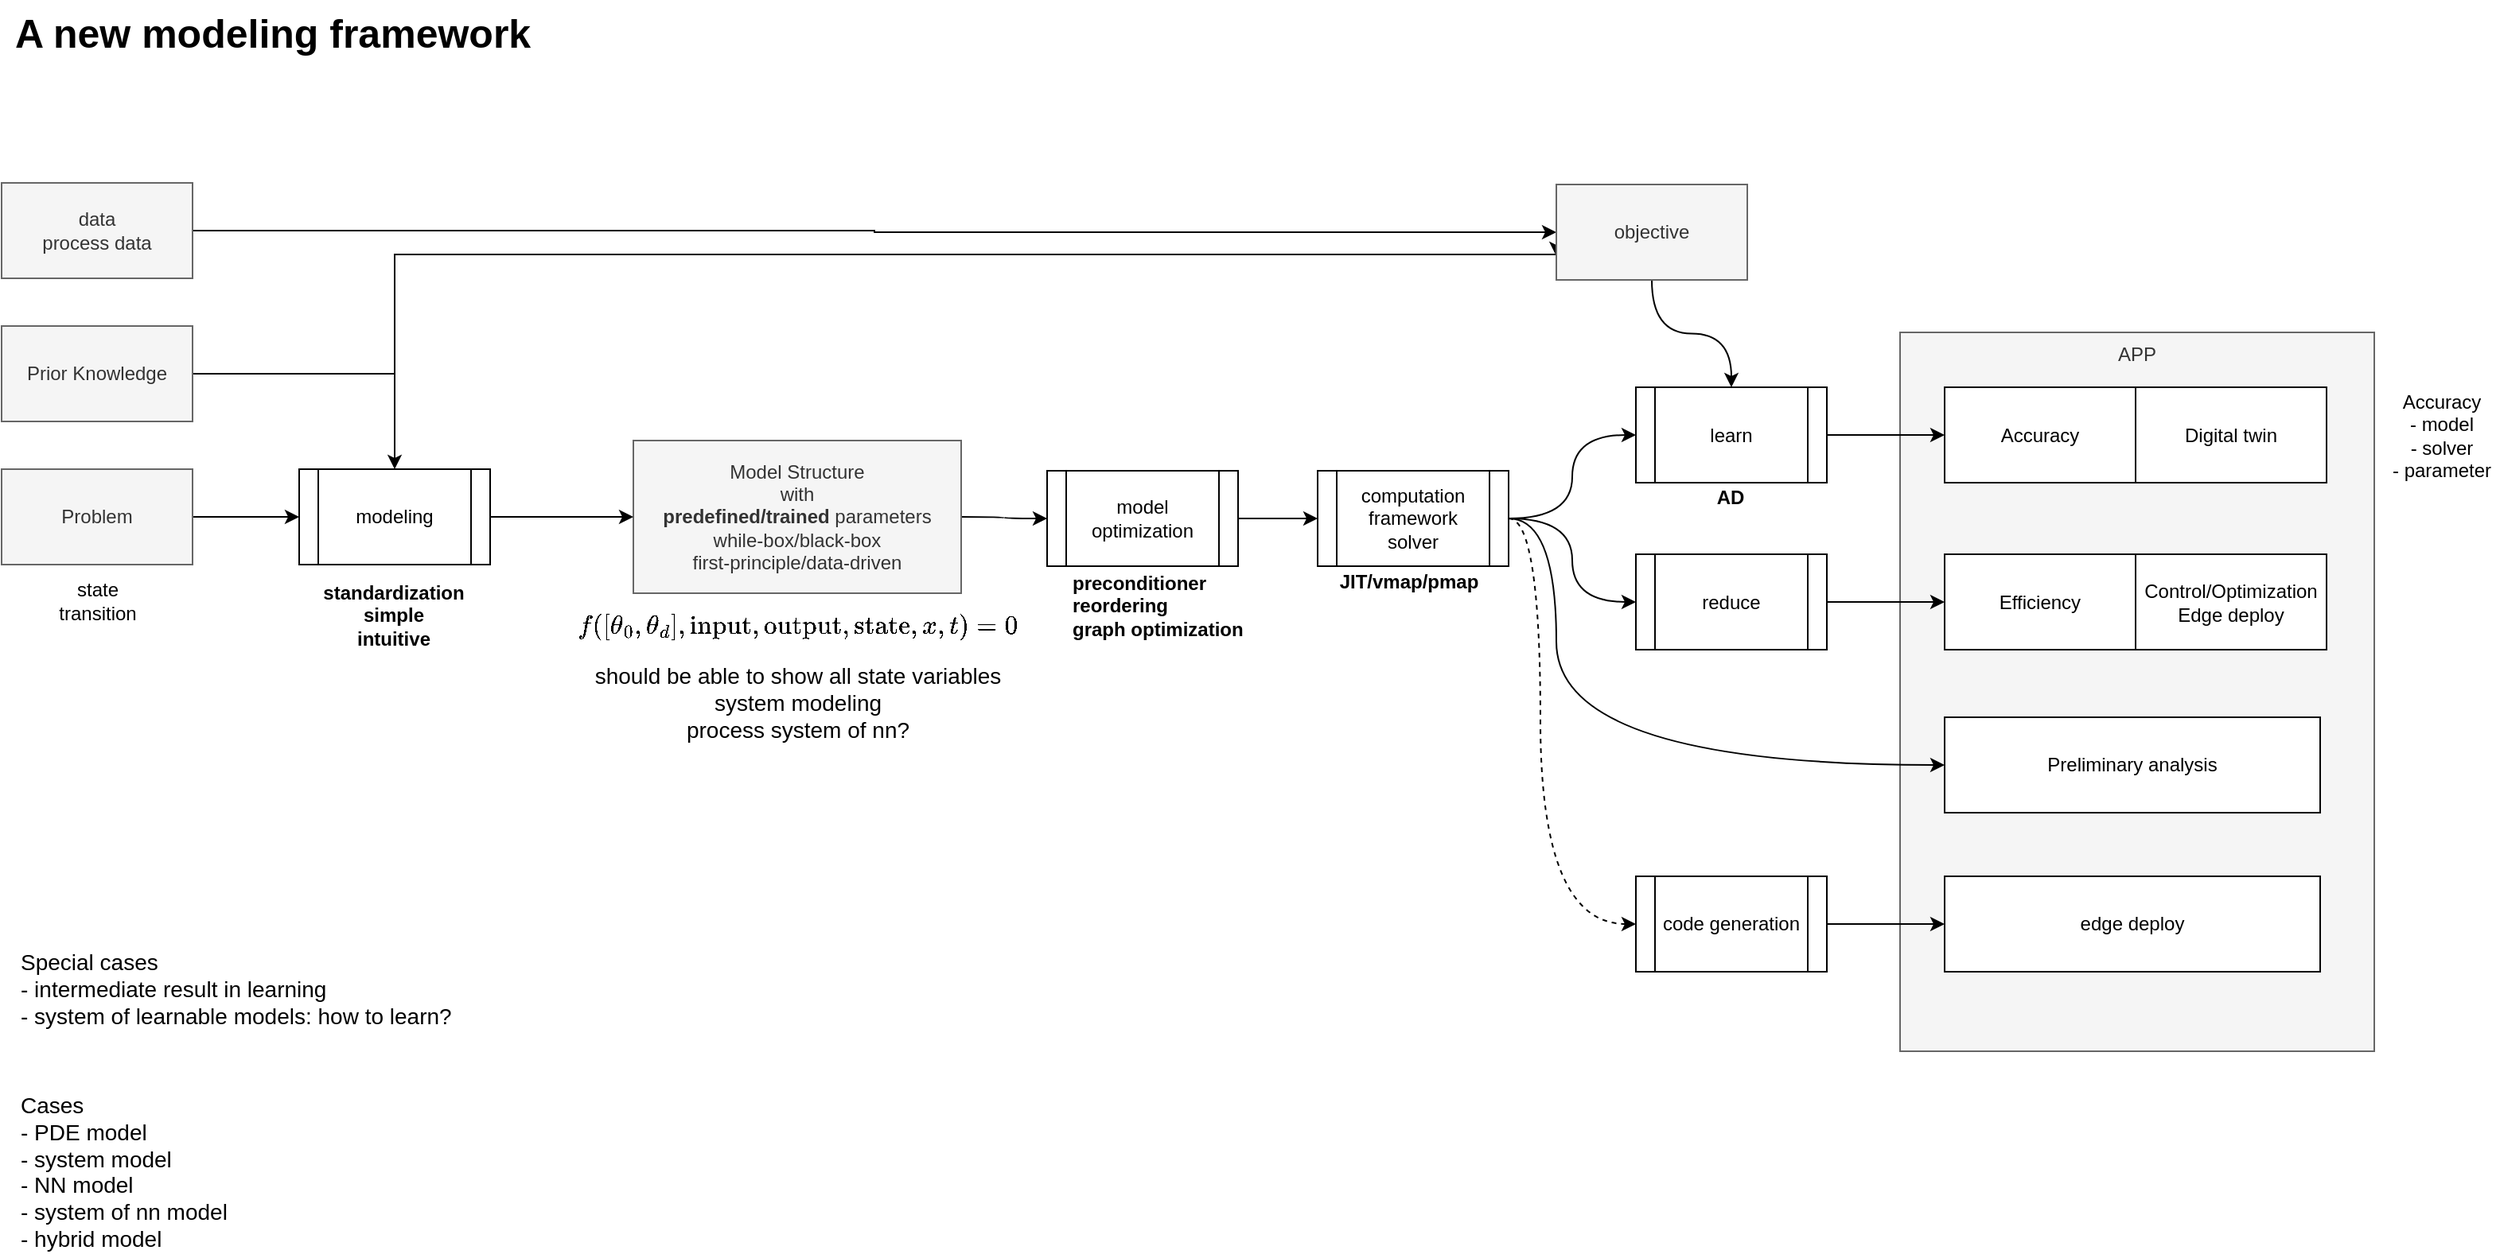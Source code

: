 <mxfile version="20.0.1" type="github">
  <diagram id="WX_kT3aoNidh6nuhI1xW" name="Page-1">
    <mxGraphModel dx="1455" dy="1394" grid="1" gridSize="10" guides="1" tooltips="1" connect="1" arrows="1" fold="1" page="0" pageScale="1" pageWidth="827" pageHeight="1169" math="1" shadow="0">
      <root>
        <mxCell id="0" />
        <mxCell id="1" parent="0" />
        <mxCell id="wcZV9fzcy_JCORuPqOIP-28" value="APP" style="rounded=0;whiteSpace=wrap;html=1;fontSize=12;verticalAlign=top;fillColor=#f5f5f5;fontColor=#333333;strokeColor=#666666;" vertex="1" parent="1">
          <mxGeometry x="1306" y="159" width="298" height="452" as="geometry" />
        </mxCell>
        <mxCell id="wcZV9fzcy_JCORuPqOIP-3" value="" style="edgeStyle=orthogonalEdgeStyle;rounded=0;orthogonalLoop=1;jettySize=auto;html=1;" edge="1" parent="1" source="wcZV9fzcy_JCORuPqOIP-1">
          <mxGeometry relative="1" as="geometry">
            <mxPoint x="300" y="275" as="targetPoint" />
          </mxGeometry>
        </mxCell>
        <mxCell id="wcZV9fzcy_JCORuPqOIP-1" value="Problem" style="rounded=0;whiteSpace=wrap;html=1;fillColor=#f5f5f5;fontColor=#333333;strokeColor=#666666;" vertex="1" parent="1">
          <mxGeometry x="113" y="245" width="120" height="60" as="geometry" />
        </mxCell>
        <mxCell id="wcZV9fzcy_JCORuPqOIP-89" value="" style="edgeStyle=orthogonalEdgeStyle;curved=1;rounded=0;orthogonalLoop=1;jettySize=auto;html=1;fontSize=12;fontColor=#000000;elbow=vertical;" edge="1" parent="1" source="wcZV9fzcy_JCORuPqOIP-2" target="wcZV9fzcy_JCORuPqOIP-87">
          <mxGeometry relative="1" as="geometry" />
        </mxCell>
        <mxCell id="wcZV9fzcy_JCORuPqOIP-2" value="Model Structure&lt;br&gt;with&lt;br&gt;&lt;b&gt;predefined/trained&lt;/b&gt; parameters&lt;br&gt;while-box/black-box&lt;br&gt;first-principle/data-driven" style="rounded=0;whiteSpace=wrap;html=1;fillColor=#f5f5f5;fontColor=#333333;strokeColor=#666666;" vertex="1" parent="1">
          <mxGeometry x="510" y="227" width="206" height="96" as="geometry" />
        </mxCell>
        <mxCell id="wcZV9fzcy_JCORuPqOIP-6" value="&lt;font style=&quot;font-size: 14px;&quot;&gt;`f([\theta_0, \theta_d], \text{input}, \text{output}, \text{state}, x, t) = 0`&lt;/font&gt;" style="text;html=1;align=center;verticalAlign=middle;resizable=0;points=[];autosize=1;strokeColor=none;fillColor=none;fontSize=20;" vertex="1" parent="1">
          <mxGeometry x="393" y="326" width="440" height="30" as="geometry" />
        </mxCell>
        <mxCell id="wcZV9fzcy_JCORuPqOIP-8" value="state&lt;br&gt;transition" style="text;html=1;align=center;verticalAlign=middle;resizable=0;points=[];autosize=1;strokeColor=none;fillColor=none;fontSize=12;" vertex="1" parent="1">
          <mxGeometry x="143.5" y="311.5" width="59" height="32" as="geometry" />
        </mxCell>
        <mxCell id="wcZV9fzcy_JCORuPqOIP-18" style="edgeStyle=orthogonalEdgeStyle;rounded=0;orthogonalLoop=1;jettySize=auto;html=1;fontSize=12;entryX=0.5;entryY=0;entryDx=0;entryDy=0;" edge="1" parent="1" source="wcZV9fzcy_JCORuPqOIP-17" target="wcZV9fzcy_JCORuPqOIP-62">
          <mxGeometry relative="1" as="geometry">
            <mxPoint x="369" y="259.143" as="targetPoint" />
          </mxGeometry>
        </mxCell>
        <mxCell id="wcZV9fzcy_JCORuPqOIP-37" style="edgeStyle=orthogonalEdgeStyle;rounded=0;orthogonalLoop=1;jettySize=auto;html=1;entryX=0;entryY=0.75;entryDx=0;entryDy=0;fontSize=12;" edge="1" parent="1" source="wcZV9fzcy_JCORuPqOIP-17" target="wcZV9fzcy_JCORuPqOIP-35">
          <mxGeometry relative="1" as="geometry">
            <Array as="points">
              <mxPoint x="360" y="185" />
              <mxPoint x="360" y="110" />
            </Array>
          </mxGeometry>
        </mxCell>
        <mxCell id="wcZV9fzcy_JCORuPqOIP-17" value="Prior Knowledge" style="rounded=0;whiteSpace=wrap;html=1;fillColor=#f5f5f5;fontColor=#333333;strokeColor=#666666;" vertex="1" parent="1">
          <mxGeometry x="113" y="155" width="120" height="60" as="geometry" />
        </mxCell>
        <mxCell id="wcZV9fzcy_JCORuPqOIP-19" value="Accuracy" style="rounded=0;whiteSpace=wrap;html=1;" vertex="1" parent="1">
          <mxGeometry x="1334" y="193.5" width="120" height="60" as="geometry" />
        </mxCell>
        <mxCell id="wcZV9fzcy_JCORuPqOIP-22" value="Efficiency" style="rounded=0;whiteSpace=wrap;html=1;" vertex="1" parent="1">
          <mxGeometry x="1334" y="298.5" width="120" height="60" as="geometry" />
        </mxCell>
        <mxCell id="wcZV9fzcy_JCORuPqOIP-29" value="Digital twin" style="rounded=0;whiteSpace=wrap;html=1;" vertex="1" parent="1">
          <mxGeometry x="1454" y="193.5" width="120" height="60" as="geometry" />
        </mxCell>
        <mxCell id="wcZV9fzcy_JCORuPqOIP-30" value="Control/Optimization&lt;br&gt;Edge deploy" style="rounded=0;whiteSpace=wrap;html=1;" vertex="1" parent="1">
          <mxGeometry x="1454" y="298.5" width="120" height="60" as="geometry" />
        </mxCell>
        <mxCell id="wcZV9fzcy_JCORuPqOIP-32" value="Accuracy&lt;br&gt;- model&lt;br&gt;- solver&lt;br&gt;- parameter" style="text;html=1;align=center;verticalAlign=middle;resizable=0;points=[];autosize=1;strokeColor=none;fillColor=none;fontSize=12;" vertex="1" parent="1">
          <mxGeometry x="1610" y="193.5" width="72" height="60" as="geometry" />
        </mxCell>
        <mxCell id="wcZV9fzcy_JCORuPqOIP-36" value="" style="edgeStyle=orthogonalEdgeStyle;rounded=0;orthogonalLoop=1;jettySize=auto;html=1;fontSize=12;" edge="1" parent="1" source="wcZV9fzcy_JCORuPqOIP-34" target="wcZV9fzcy_JCORuPqOIP-35">
          <mxGeometry relative="1" as="geometry" />
        </mxCell>
        <mxCell id="wcZV9fzcy_JCORuPqOIP-34" value="data&lt;br&gt;process data" style="rounded=0;whiteSpace=wrap;html=1;fillColor=#f5f5f5;fontColor=#333333;strokeColor=#666666;" vertex="1" parent="1">
          <mxGeometry x="113" y="65" width="120" height="60" as="geometry" />
        </mxCell>
        <mxCell id="wcZV9fzcy_JCORuPqOIP-79" value="" style="edgeStyle=orthogonalEdgeStyle;curved=1;rounded=0;orthogonalLoop=1;jettySize=auto;html=1;fontSize=12;fontColor=#000000;elbow=vertical;" edge="1" parent="1" source="wcZV9fzcy_JCORuPqOIP-35" target="wcZV9fzcy_JCORuPqOIP-68">
          <mxGeometry relative="1" as="geometry" />
        </mxCell>
        <mxCell id="wcZV9fzcy_JCORuPqOIP-35" value="objective" style="rounded=0;whiteSpace=wrap;html=1;fillColor=#f5f5f5;fontColor=#333333;strokeColor=#666666;" vertex="1" parent="1">
          <mxGeometry x="1090" y="66" width="120" height="60" as="geometry" />
        </mxCell>
        <mxCell id="wcZV9fzcy_JCORuPqOIP-51" value="Preliminary analysis" style="rounded=0;whiteSpace=wrap;html=1;" vertex="1" parent="1">
          <mxGeometry x="1334" y="401" width="236" height="60" as="geometry" />
        </mxCell>
        <mxCell id="wcZV9fzcy_JCORuPqOIP-56" value="AD" style="edgeLabel;html=1;align=center;verticalAlign=middle;resizable=0;points=[];fontSize=12;fontStyle=1" vertex="1" connectable="0" parent="1">
          <mxGeometry x="1195.995" y="260.999" as="geometry">
            <mxPoint x="3" y="2" as="offset" />
          </mxGeometry>
        </mxCell>
        <mxCell id="wcZV9fzcy_JCORuPqOIP-57" value="should be able to show all state variables&lt;br&gt;system modeling&lt;br&gt;process system of nn?" style="text;html=1;align=center;verticalAlign=top;resizable=0;points=[];autosize=1;strokeColor=none;fillColor=none;fontSize=14;fontColor=#000000;" vertex="1" parent="1">
          <mxGeometry x="478" y="360" width="270" height="60" as="geometry" />
        </mxCell>
        <mxCell id="wcZV9fzcy_JCORuPqOIP-58" value="JIT/vmap/pmap" style="edgeLabel;html=1;align=center;verticalAlign=middle;resizable=0;points=[];fontSize=12;fontStyle=1" vertex="1" connectable="0" parent="1">
          <mxGeometry x="1002.995" y="317.999" as="geometry">
            <mxPoint x="-6" y="-2" as="offset" />
          </mxGeometry>
        </mxCell>
        <mxCell id="wcZV9fzcy_JCORuPqOIP-59" value="Special cases&lt;br&gt;- intermediate result in learning&lt;br&gt;- system of learnable models: how to learn?" style="text;html=1;align=left;verticalAlign=top;resizable=0;points=[];autosize=1;strokeColor=none;fillColor=none;fontSize=14;fontColor=#000000;" vertex="1" parent="1">
          <mxGeometry x="123" y="540" width="290" height="60" as="geometry" />
        </mxCell>
        <mxCell id="wcZV9fzcy_JCORuPqOIP-60" value="A new modeling framework" style="text;html=1;align=center;verticalAlign=middle;resizable=0;points=[];autosize=1;strokeColor=none;fillColor=none;fontSize=25;fontColor=#000000;fontStyle=1" vertex="1" parent="1">
          <mxGeometry x="113" y="-50" width="340" height="40" as="geometry" />
        </mxCell>
        <mxCell id="wcZV9fzcy_JCORuPqOIP-61" value="standardization&lt;br&gt;simple&lt;br&gt;intuitive" style="edgeLabel;html=1;align=center;verticalAlign=top;resizable=0;points=[];fontSize=12;fontStyle=1" vertex="1" connectable="0" parent="1">
          <mxGeometry x="355.995" y="306.999" as="geometry">
            <mxPoint x="3" y="2" as="offset" />
          </mxGeometry>
        </mxCell>
        <mxCell id="wcZV9fzcy_JCORuPqOIP-63" value="" style="edgeStyle=orthogonalEdgeStyle;curved=1;rounded=0;orthogonalLoop=1;jettySize=auto;html=1;fontSize=25;fontColor=#000000;elbow=vertical;" edge="1" parent="1" source="wcZV9fzcy_JCORuPqOIP-62" target="wcZV9fzcy_JCORuPqOIP-2">
          <mxGeometry relative="1" as="geometry" />
        </mxCell>
        <mxCell id="wcZV9fzcy_JCORuPqOIP-62" value="modeling" style="shape=process;whiteSpace=wrap;html=1;backgroundOutline=1;labelBackgroundColor=#FFFFFF;fontSize=12;fontColor=#000000;" vertex="1" parent="1">
          <mxGeometry x="300" y="245" width="120" height="60" as="geometry" />
        </mxCell>
        <mxCell id="wcZV9fzcy_JCORuPqOIP-74" style="edgeStyle=orthogonalEdgeStyle;curved=1;rounded=0;orthogonalLoop=1;jettySize=auto;html=1;entryX=0;entryY=0.5;entryDx=0;entryDy=0;fontSize=12;fontColor=#000000;elbow=vertical;" edge="1" parent="1" source="wcZV9fzcy_JCORuPqOIP-64" target="wcZV9fzcy_JCORuPqOIP-68">
          <mxGeometry relative="1" as="geometry" />
        </mxCell>
        <mxCell id="wcZV9fzcy_JCORuPqOIP-75" style="edgeStyle=orthogonalEdgeStyle;curved=1;rounded=0;orthogonalLoop=1;jettySize=auto;html=1;entryX=0;entryY=0.5;entryDx=0;entryDy=0;fontSize=12;fontColor=#000000;elbow=vertical;" edge="1" parent="1" source="wcZV9fzcy_JCORuPqOIP-64" target="wcZV9fzcy_JCORuPqOIP-71">
          <mxGeometry relative="1" as="geometry">
            <Array as="points">
              <mxPoint x="1100" y="276" />
              <mxPoint x="1100" y="329" />
            </Array>
          </mxGeometry>
        </mxCell>
        <mxCell id="wcZV9fzcy_JCORuPqOIP-76" style="edgeStyle=orthogonalEdgeStyle;curved=1;rounded=0;orthogonalLoop=1;jettySize=auto;html=1;entryX=0;entryY=0.5;entryDx=0;entryDy=0;fontSize=12;fontColor=#000000;elbow=vertical;" edge="1" parent="1" source="wcZV9fzcy_JCORuPqOIP-64" target="wcZV9fzcy_JCORuPqOIP-51">
          <mxGeometry relative="1" as="geometry">
            <Array as="points">
              <mxPoint x="1090" y="276" />
              <mxPoint x="1090" y="431" />
            </Array>
          </mxGeometry>
        </mxCell>
        <mxCell id="wcZV9fzcy_JCORuPqOIP-85" style="edgeStyle=orthogonalEdgeStyle;curved=1;rounded=0;orthogonalLoop=1;jettySize=auto;html=1;entryX=0;entryY=0.5;entryDx=0;entryDy=0;dashed=1;fontSize=12;fontColor=#000000;elbow=vertical;" edge="1" parent="1" source="wcZV9fzcy_JCORuPqOIP-64" target="wcZV9fzcy_JCORuPqOIP-84">
          <mxGeometry relative="1" as="geometry">
            <Array as="points">
              <mxPoint x="1080" y="276" />
              <mxPoint x="1080" y="531" />
            </Array>
          </mxGeometry>
        </mxCell>
        <mxCell id="wcZV9fzcy_JCORuPqOIP-64" value="&lt;span style=&quot;font-size: 12px;&quot;&gt;computation framework&lt;br&gt;solver&lt;br&gt;&lt;/span&gt;" style="shape=process;whiteSpace=wrap;html=1;backgroundOutline=1;labelBackgroundColor=#FFFFFF;fontSize=12;fontColor=#000000;" vertex="1" parent="1">
          <mxGeometry x="940" y="246" width="120" height="60" as="geometry" />
        </mxCell>
        <mxCell id="wcZV9fzcy_JCORuPqOIP-70" value="" style="edgeStyle=orthogonalEdgeStyle;curved=1;rounded=0;orthogonalLoop=1;jettySize=auto;html=1;fontSize=12;fontColor=#000000;elbow=vertical;" edge="1" parent="1" source="wcZV9fzcy_JCORuPqOIP-68" target="wcZV9fzcy_JCORuPqOIP-19">
          <mxGeometry relative="1" as="geometry" />
        </mxCell>
        <mxCell id="wcZV9fzcy_JCORuPqOIP-68" value="&lt;span style=&quot;font-size: 12px;&quot;&gt;learn&lt;br&gt;&lt;/span&gt;" style="shape=process;whiteSpace=wrap;html=1;backgroundOutline=1;labelBackgroundColor=#FFFFFF;fontSize=12;fontColor=#000000;" vertex="1" parent="1">
          <mxGeometry x="1140" y="193.5" width="120" height="60" as="geometry" />
        </mxCell>
        <mxCell id="wcZV9fzcy_JCORuPqOIP-77" value="" style="edgeStyle=orthogonalEdgeStyle;curved=1;rounded=0;orthogonalLoop=1;jettySize=auto;html=1;fontSize=12;fontColor=#000000;elbow=vertical;" edge="1" parent="1" source="wcZV9fzcy_JCORuPqOIP-71" target="wcZV9fzcy_JCORuPqOIP-22">
          <mxGeometry relative="1" as="geometry" />
        </mxCell>
        <mxCell id="wcZV9fzcy_JCORuPqOIP-71" value="&lt;span style=&quot;font-size: 12px;&quot;&gt;reduce&lt;br&gt;&lt;/span&gt;" style="shape=process;whiteSpace=wrap;html=1;backgroundOutline=1;labelBackgroundColor=#FFFFFF;fontSize=12;fontColor=#000000;" vertex="1" parent="1">
          <mxGeometry x="1140" y="298.5" width="120" height="60" as="geometry" />
        </mxCell>
        <mxCell id="wcZV9fzcy_JCORuPqOIP-80" value="edge deploy" style="rounded=0;whiteSpace=wrap;html=1;" vertex="1" parent="1">
          <mxGeometry x="1334" y="501" width="236" height="60" as="geometry" />
        </mxCell>
        <mxCell id="wcZV9fzcy_JCORuPqOIP-82" value="Cases&lt;br&gt;- PDE model&lt;br&gt;- system model&lt;br&gt;- NN model&lt;br&gt;- system of nn model&lt;br&gt;- hybrid model" style="text;html=1;align=left;verticalAlign=top;resizable=0;points=[];autosize=1;strokeColor=none;fillColor=none;fontSize=14;fontColor=#000000;" vertex="1" parent="1">
          <mxGeometry x="123" y="630" width="150" height="110" as="geometry" />
        </mxCell>
        <mxCell id="wcZV9fzcy_JCORuPqOIP-86" value="" style="edgeStyle=orthogonalEdgeStyle;curved=1;rounded=0;orthogonalLoop=1;jettySize=auto;html=1;fontSize=12;fontColor=#000000;elbow=vertical;" edge="1" parent="1" source="wcZV9fzcy_JCORuPqOIP-84" target="wcZV9fzcy_JCORuPqOIP-80">
          <mxGeometry relative="1" as="geometry" />
        </mxCell>
        <mxCell id="wcZV9fzcy_JCORuPqOIP-84" value="&lt;span style=&quot;font-size: 12px;&quot;&gt;code generation&lt;br&gt;&lt;/span&gt;" style="shape=process;whiteSpace=wrap;html=1;backgroundOutline=1;labelBackgroundColor=#FFFFFF;fontSize=12;fontColor=#000000;" vertex="1" parent="1">
          <mxGeometry x="1140" y="501" width="120" height="60" as="geometry" />
        </mxCell>
        <mxCell id="wcZV9fzcy_JCORuPqOIP-90" value="" style="edgeStyle=orthogonalEdgeStyle;curved=1;rounded=0;orthogonalLoop=1;jettySize=auto;html=1;fontSize=12;fontColor=#000000;elbow=vertical;" edge="1" parent="1" source="wcZV9fzcy_JCORuPqOIP-87" target="wcZV9fzcy_JCORuPqOIP-64">
          <mxGeometry relative="1" as="geometry" />
        </mxCell>
        <mxCell id="wcZV9fzcy_JCORuPqOIP-87" value="model&lt;br&gt;optimization" style="shape=process;whiteSpace=wrap;html=1;backgroundOutline=1;labelBackgroundColor=#FFFFFF;fontSize=12;fontColor=#000000;" vertex="1" parent="1">
          <mxGeometry x="770" y="246" width="120" height="60" as="geometry" />
        </mxCell>
        <mxCell id="wcZV9fzcy_JCORuPqOIP-92" value="preconditioner&lt;br&gt;reordering&lt;br&gt;graph optimization" style="edgeLabel;html=1;align=left;verticalAlign=top;resizable=0;points=[];fontSize=12;fontStyle=1" vertex="1" connectable="0" parent="1">
          <mxGeometry x="789.995" y="304.999" as="geometry">
            <mxPoint x="-6" y="-2" as="offset" />
          </mxGeometry>
        </mxCell>
      </root>
    </mxGraphModel>
  </diagram>
</mxfile>
